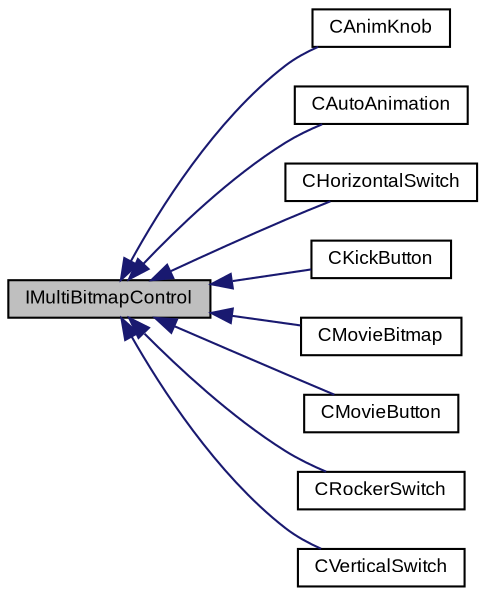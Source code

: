digraph G
{
  bgcolor="transparent";
  edge [fontname="Arial",fontsize="9",labelfontname="Arial",labelfontsize="9"];
  node [fontname="Arial",fontsize="9",shape=record];
  rankdir=LR;
  Node1 [label="IMultiBitmapControl",height=0.2,width=0.4,color="black", fillcolor="grey75", style="filled" fontcolor="black"];
  Node1 -> Node2 [dir=back,color="midnightblue",fontsize="9",style="solid",fontname="Arial"];
  Node2 [label="CAnimKnob",height=0.2,width=0.4,color="black",URL="$class_c_anim_knob.html",tooltip="a bitmap knob control"];
  Node1 -> Node3 [dir=back,color="midnightblue",fontsize="9",style="solid",fontname="Arial"];
  Node3 [label="CAutoAnimation",height=0.2,width=0.4,color="black",URL="$class_c_auto_animation.html",tooltip="simple auto-animation of bitmaps"];
  Node1 -> Node4 [dir=back,color="midnightblue",fontsize="9",style="solid",fontname="Arial"];
  Node4 [label="CHorizontalSwitch",height=0.2,width=0.4,color="black",URL="$class_c_horizontal_switch.html",tooltip="a horizontal switch control"];
  Node1 -> Node5 [dir=back,color="midnightblue",fontsize="9",style="solid",fontname="Arial"];
  Node5 [label="CKickButton",height=0.2,width=0.4,color="black",URL="$class_c_kick_button.html",tooltip="a button with 2 states with kick mode (enabled only when pressed)"];
  Node1 -> Node6 [dir=back,color="midnightblue",fontsize="9",style="solid",fontname="Arial"];
  Node6 [label="CMovieBitmap",height=0.2,width=0.4,color="black",URL="$class_c_movie_bitmap.html",tooltip="a bitmap view that displays different bitmaps according to its current value"];
  Node1 -> Node7 [dir=back,color="midnightblue",fontsize="9",style="solid",fontname="Arial"];
  Node7 [label="CMovieButton",height=0.2,width=0.4,color="black",URL="$class_c_movie_button.html",tooltip="a bi-states button with 2 subbitmaps"];
  Node1 -> Node8 [dir=back,color="midnightblue",fontsize="9",style="solid",fontname="Arial"];
  Node8 [label="CRockerSwitch",height=0.2,width=0.4,color="black",URL="$class_c_rocker_switch.html",tooltip="a switch control with 3 sub bitmaps"];
  Node1 -> Node9 [dir=back,color="midnightblue",fontsize="9",style="solid",fontname="Arial"];
  Node9 [label="CVerticalSwitch",height=0.2,width=0.4,color="black",URL="$class_c_vertical_switch.html",tooltip="a vertical switch control"];
}
